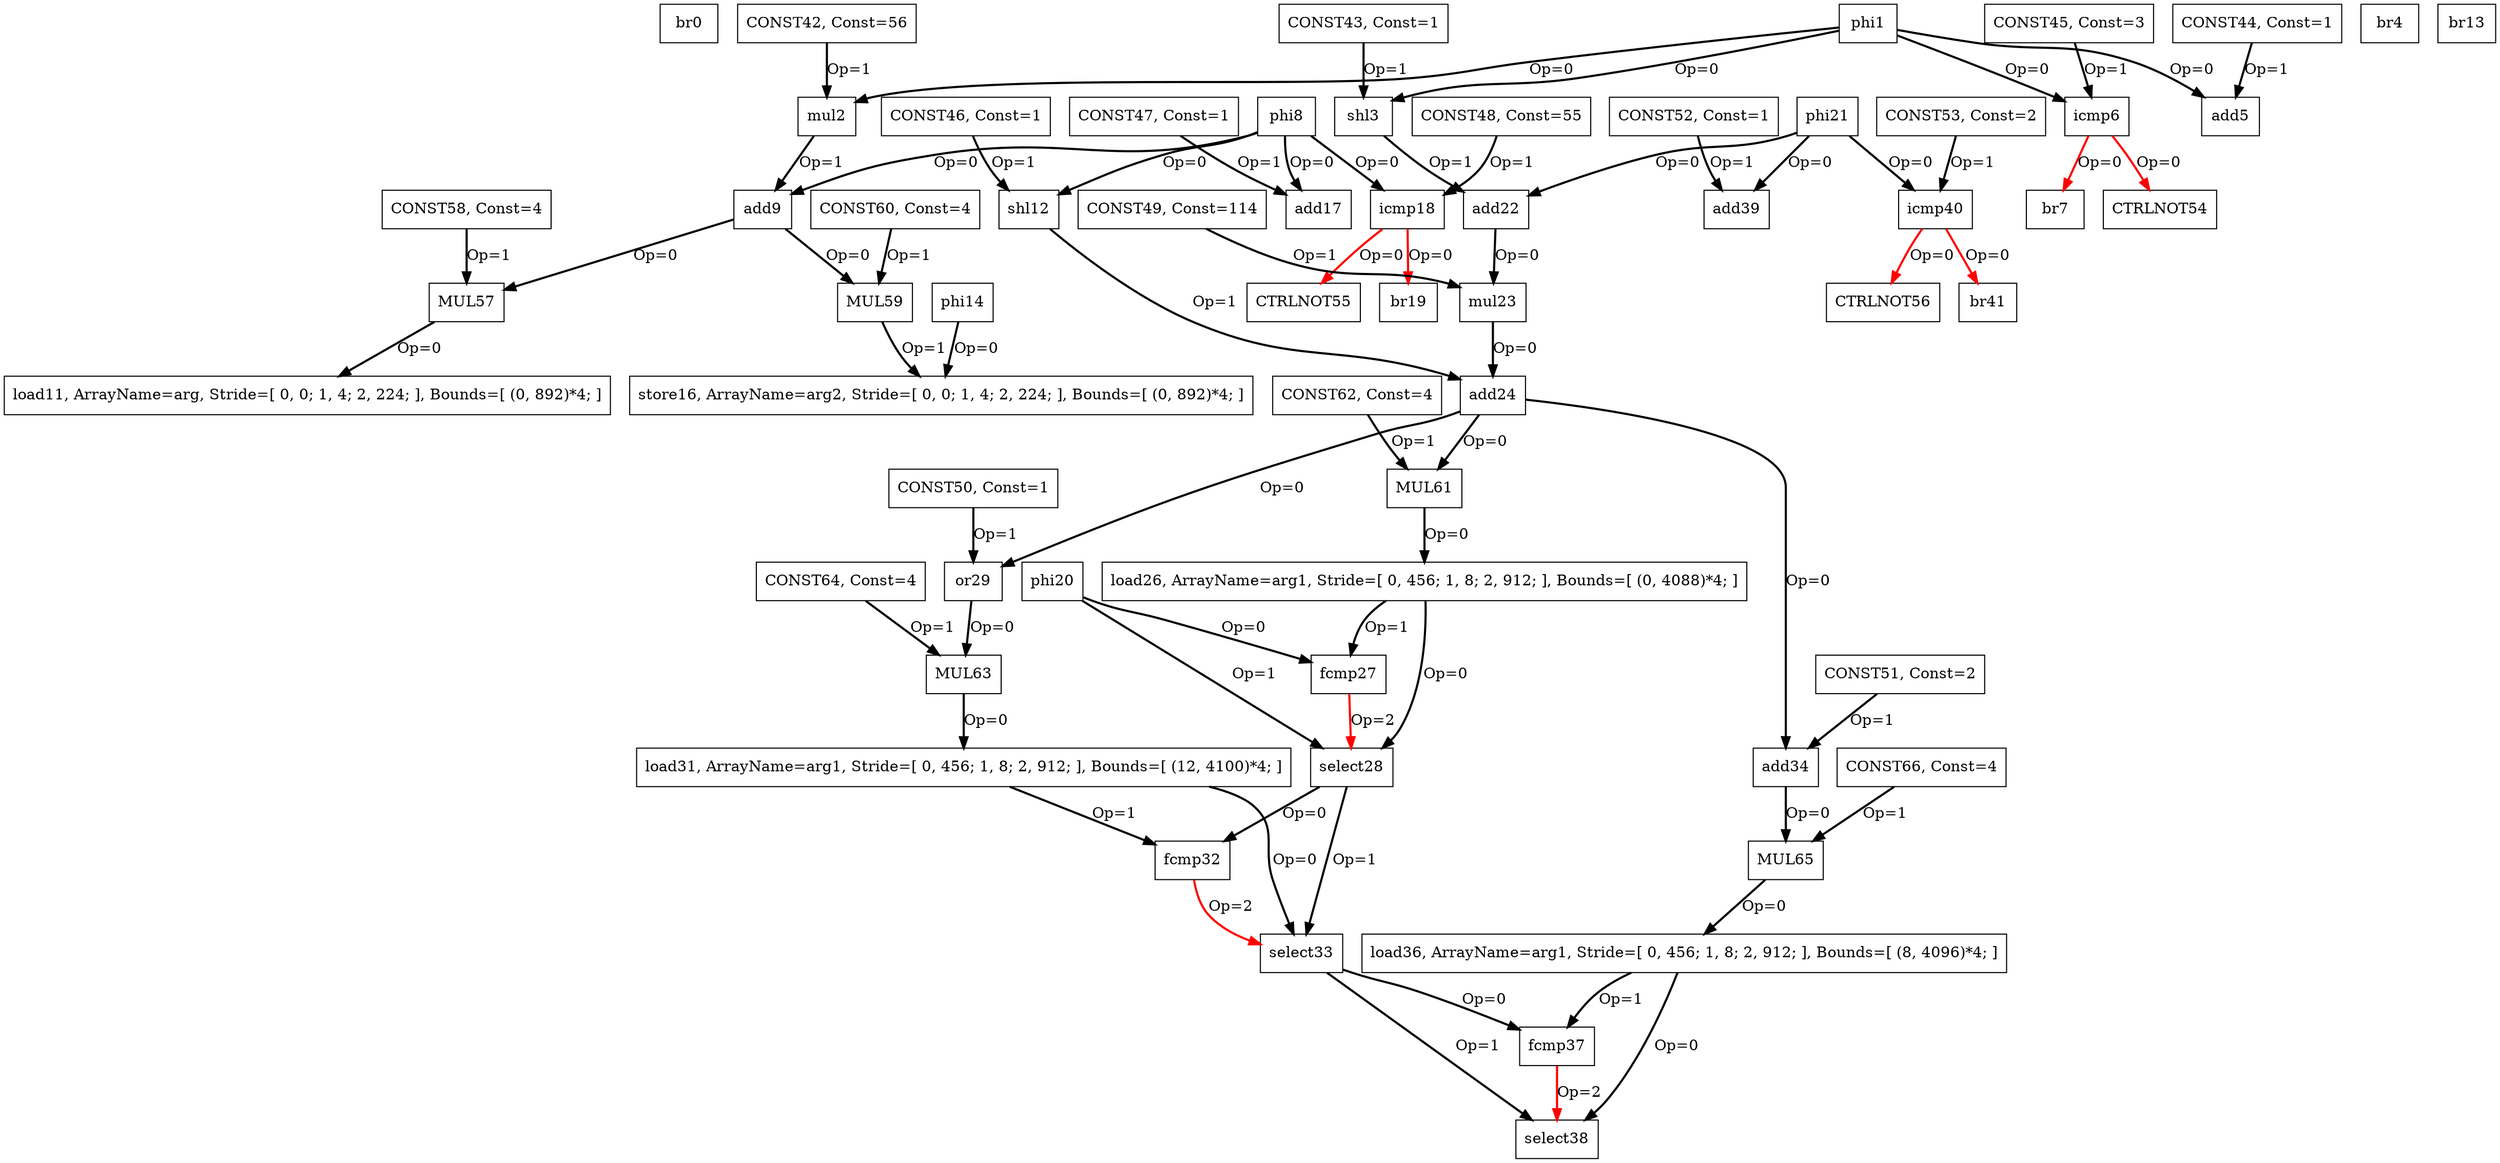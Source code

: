 Digraph G {
br0[label = "br0", shape = box, color = black];
phi1[label = "phi1", shape = box, color = black];
mul2[label = "mul2", shape = box, color = black];
shl3[label = "shl3", shape = box, color = black];
br4[label = "br4", shape = box, color = black];
add5[label = "add5", shape = box, color = black];
icmp6[label = "icmp6", shape = box, color = black];
br7[label = "br7", shape = box, color = black];
phi8[label = "phi8", shape = box, color = black];
add9[label = "add9", shape = box, color = black];
load11[label = "load11, ArrayName=arg, Stride=[ 0, 0; 1, 4; 2, 224; ], Bounds=[ (0, 892)*4; ]", shape = box, color = black];
shl12[label = "shl12", shape = box, color = black];
br13[label = "br13", shape = box, color = black];
phi14[label = "phi14", shape = box, color = black];
store16[label = "store16, ArrayName=arg2, Stride=[ 0, 0; 1, 4; 2, 224; ], Bounds=[ (0, 892)*4; ]", shape = box, color = black];
add17[label = "add17", shape = box, color = black];
icmp18[label = "icmp18", shape = box, color = black];
br19[label = "br19", shape = box, color = black];
phi20[label = "phi20", shape = box, color = black];
phi21[label = "phi21", shape = box, color = black];
add22[label = "add22", shape = box, color = black];
mul23[label = "mul23", shape = box, color = black];
add24[label = "add24", shape = box, color = black];
load26[label = "load26, ArrayName=arg1, Stride=[ 0, 456; 1, 8; 2, 912; ], Bounds=[ (0, 4088)*4; ]", shape = box, color = black];
fcmp27[label = "fcmp27", shape = box, color = black];
select28[label = "select28", shape = box, color = black];
or29[label = "or29", shape = box, color = black];
load31[label = "load31, ArrayName=arg1, Stride=[ 0, 456; 1, 8; 2, 912; ], Bounds=[ (12, 4100)*4; ]", shape = box, color = black];
fcmp32[label = "fcmp32", shape = box, color = black];
select33[label = "select33", shape = box, color = black];
add34[label = "add34", shape = box, color = black];
load36[label = "load36, ArrayName=arg1, Stride=[ 0, 456; 1, 8; 2, 912; ], Bounds=[ (8, 4096)*4; ]", shape = box, color = black];
fcmp37[label = "fcmp37", shape = box, color = black];
select38[label = "select38", shape = box, color = black];
add39[label = "add39", shape = box, color = black];
icmp40[label = "icmp40", shape = box, color = black];
br41[label = "br41", shape = box, color = black];
CONST42[label = "CONST42, Const=56", shape = box, color = black];
CONST43[label = "CONST43, Const=1", shape = box, color = black];
CONST44[label = "CONST44, Const=1", shape = box, color = black];
CONST45[label = "CONST45, Const=3", shape = box, color = black];
CONST46[label = "CONST46, Const=1", shape = box, color = black];
CONST47[label = "CONST47, Const=1", shape = box, color = black];
CONST48[label = "CONST48, Const=55", shape = box, color = black];
CONST49[label = "CONST49, Const=114", shape = box, color = black];
CONST50[label = "CONST50, Const=1", shape = box, color = black];
CONST51[label = "CONST51, Const=2", shape = box, color = black];
CONST52[label = "CONST52, Const=1", shape = box, color = black];
CONST53[label = "CONST53, Const=2", shape = box, color = black];
CTRLNOT54[label = "CTRLNOT54", shape = box, color = black];
CTRLNOT55[label = "CTRLNOT55", shape = box, color = black];
CTRLNOT56[label = "CTRLNOT56", shape = box, color = black];
MUL57[label = "MUL57", shape = box, color = black];
CONST58[label = "CONST58, Const=4", shape = box, color = black];
MUL59[label = "MUL59", shape = box, color = black];
CONST60[label = "CONST60, Const=4", shape = box, color = black];
MUL61[label = "MUL61", shape = box, color = black];
CONST62[label = "CONST62, Const=4", shape = box, color = black];
MUL63[label = "MUL63", shape = box, color = black];
CONST64[label = "CONST64, Const=4", shape = box, color = black];
MUL65[label = "MUL65", shape = box, color = black];
CONST66[label = "CONST66, Const=4", shape = box, color = black];
phi1 -> icmp6[color = black, style = bold, label = "Op=0"];
phi1 -> add5[color = black, style = bold, label = "Op=0"];
phi1 -> shl3[color = black, style = bold, label = "Op=0"];
phi1 -> mul2[color = black, style = bold, label = "Op=0"];
CONST42 -> mul2[color = black, style = bold, label = "Op=1"];
mul2 -> add9[color = black, style = bold, label = "Op=1"];
CONST43 -> shl3[color = black, style = bold, label = "Op=1"];
shl3 -> add22[color = black, style = bold, label = "Op=1"];
CONST44 -> add5[color = black, style = bold, label = "Op=1"];
CONST45 -> icmp6[color = black, style = bold, label = "Op=1"];
icmp6 -> br7[color = red, style = bold, label = "Op=0"];
phi8 -> icmp18[color = black, style = bold, label = "Op=0"];
phi8 -> add17[color = black, style = bold, label = "Op=0"];
phi8 -> shl12[color = black, style = bold, label = "Op=0"];
phi8 -> add9[color = black, style = bold, label = "Op=0"];
CONST46 -> shl12[color = black, style = bold, label = "Op=1"];
shl12 -> add24[color = black, style = bold, label = "Op=1"];
phi14 -> store16[color = black, style = bold, label = "Op=0"];
CONST47 -> add17[color = black, style = bold, label = "Op=1"];
CONST48 -> icmp18[color = black, style = bold, label = "Op=1"];
icmp18 -> br19[color = red, style = bold, label = "Op=0"];
phi20 -> select28[color = black, style = bold, label = "Op=1"];
phi20 -> fcmp27[color = black, style = bold, label = "Op=0"];
phi21 -> icmp40[color = black, style = bold, label = "Op=0"];
phi21 -> add39[color = black, style = bold, label = "Op=0"];
phi21 -> add22[color = black, style = bold, label = "Op=0"];
add22 -> mul23[color = black, style = bold, label = "Op=0"];
CONST49 -> mul23[color = black, style = bold, label = "Op=1"];
mul23 -> add24[color = black, style = bold, label = "Op=0"];
add24 -> add34[color = black, style = bold, label = "Op=0"];
add24 -> or29[color = black, style = bold, label = "Op=0"];
load26 -> select28[color = black, style = bold, label = "Op=0"];
load26 -> fcmp27[color = black, style = bold, label = "Op=1"];
fcmp27 -> select28[color = red, style = bold, label = "Op=2"];
select28 -> select33[color = black, style = bold, label = "Op=1"];
select28 -> fcmp32[color = black, style = bold, label = "Op=0"];
CONST50 -> or29[color = black, style = bold, label = "Op=1"];
load31 -> select33[color = black, style = bold, label = "Op=0"];
load31 -> fcmp32[color = black, style = bold, label = "Op=1"];
fcmp32 -> select33[color = red, style = bold, label = "Op=2"];
select33 -> select38[color = black, style = bold, label = "Op=1"];
select33 -> fcmp37[color = black, style = bold, label = "Op=0"];
CONST51 -> add34[color = black, style = bold, label = "Op=1"];
load36 -> select38[color = black, style = bold, label = "Op=0"];
load36 -> fcmp37[color = black, style = bold, label = "Op=1"];
fcmp37 -> select38[color = red, style = bold, label = "Op=2"];
CONST52 -> add39[color = black, style = bold, label = "Op=1"];
CONST53 -> icmp40[color = black, style = bold, label = "Op=1"];
icmp40 -> br41[color = red, style = bold, label = "Op=0"];
icmp6 -> CTRLNOT54[color = red, style = bold, label = "Op=0"];
icmp18 -> CTRLNOT55[color = red, style = bold, label = "Op=0"];
icmp40 -> CTRLNOT56[color = red, style = bold, label = "Op=0"];
add9 -> MUL57[color = black, style = bold, label = "Op=0"];
CONST58 -> MUL57[color = black, style = bold, label = "Op=1"];
MUL57 -> load11[color = black, style = bold, label = "Op=0"];
add9 -> MUL59[color = black, style = bold, label = "Op=0"];
CONST60 -> MUL59[color = black, style = bold, label = "Op=1"];
MUL59 -> store16[color = black, style = bold, label = "Op=1"];
add24 -> MUL61[color = black, style = bold, label = "Op=0"];
CONST62 -> MUL61[color = black, style = bold, label = "Op=1"];
MUL61 -> load26[color = black, style = bold, label = "Op=0"];
or29 -> MUL63[color = black, style = bold, label = "Op=0"];
CONST64 -> MUL63[color = black, style = bold, label = "Op=1"];
MUL63 -> load31[color = black, style = bold, label = "Op=0"];
add34 -> MUL65[color = black, style = bold, label = "Op=0"];
CONST66 -> MUL65[color = black, style = bold, label = "Op=1"];
MUL65 -> load36[color = black, style = bold, label = "Op=0"];
}
